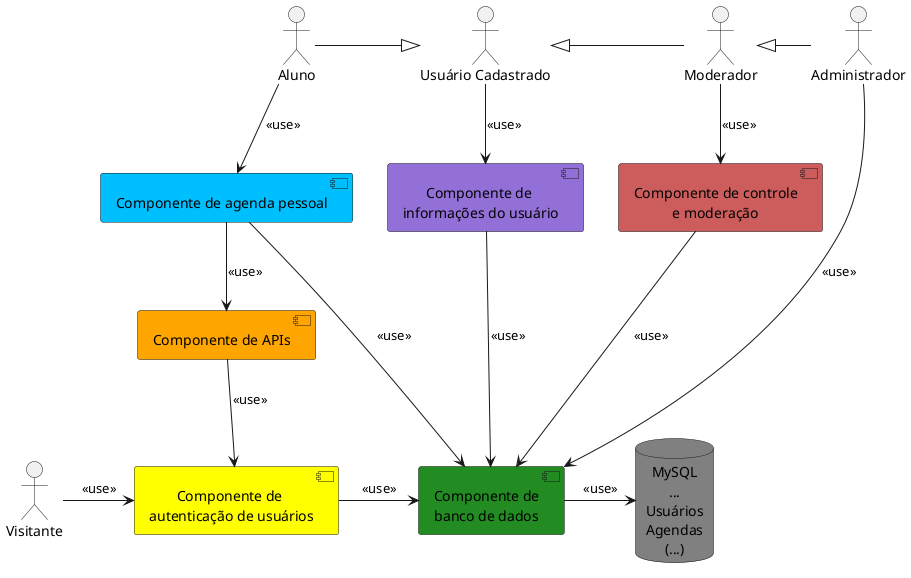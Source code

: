 @startuml
/'
https://plantuml.com/component-diagram
'/

skinparam defaultTextAlignment center

[Componente de \nautenticação de usuários] as user_comp #Yellow
/'
Cadastrar-se a plataforma
Fazer Login
Gerenciar usuários
'/

[Componente de agenda pessoal] as user_panel_comp #DeepSkyBlue
/'
Organizar agenda pessoal
Visualizar informações e materiais colocados nas plataformas da graduação
'/

[Componente de \ninformações do usuário] as user_preferences_comp #MediumPurple
/'
Gerenciar disciplinas cadastradas
Configurar preferêcias na plataforma
Configurar dados do perfil pessoal
Seguir um usuário
'/

[Componente de\nbanco de dados] as database_comp #ForestGreen
/'
Gerenciar banco de dados 
'/

[Componente de controle\ne moderação] as control_comp #IndianRed
/'
Reportar conteúdo impŕoprio
Moderar informações e arquivos dos usuários
Estatísticas da plataforma  
'/

[Componente de APIs] as api_comp #Orange

database "MySQL\n...\nUsuários\nAgendas\n(...)" as app_database #Gray

database_comp -> app_database : <<use>>
user_comp -right-> database_comp : <<use>>
user_panel_comp --> database_comp : <<use>>
user_panel_comp --> api_comp : <<use>>
user_preferences_comp ---> database_comp : <<use>>
control_comp ---> database_comp : <<use>>
api_comp --> user_comp : <<use>>


actor Aluno as student
actor "Usuário Cadastrado" as registered_user
actor "Moderador" as moderator
actor "Administrador" as admin
actor "Visitante" as guest
student --> user_panel_comp : <<use>>
student -|> registered_user
registered_user --> user_preferences_comp : <<use>>
moderator --> control_comp : <<use>>
moderator -left-|> registered_user
admin ----> database_comp : <<use>>
admin -left-|> moderator
guest -> user_comp : <<use>>



' note "LISTA DE OBRIGAÇÕES DO COMPONENTE...\n\
' \n...DE PAINEL DE USUÁRIO:\n\
' - Operações de organização da agenda\n\
' - Exibição adequada das informações coletadas \n pelas APIs em sites de disciplinas da graduação\n\
' \n...DE CONFIGURAÇÃO/PERSONALIZAÇÃO:\n\
' - Gerenciamento das disciplinas \n de interesse do usuário\n\
' - Configurações de preferêcias na plataforma, como \n notificações, temas, idioma, privacidade etc.\n\
' - Seguir (e deixar de seguir) um usuário\n\
' \n...DE APIs:\n\
' - Coleta de informações dos sites de disciplinas\n\
' \n...CONTROLE E MODERAÇÃO:\n\
' - Reportar e moderar conteúdo impróprio\n\
' - Visualização da estatísticas da plataforma\n\
' - Gerenciamento de contas inválidas\n\
' \n...DE USUÁRIO:\n\
' - Criação/cadastro de usuários\n\
' - Autenticação na plataforma e nas APIs (hashes/tokens de acesso)\n\
' \n...DO BANCO DE DADOS:\n\
' - Armazenamento relacional dos dados de usuários, agendas, eventos etc.\n\
' - Atualizações nos dados armazenados\n\
' - Recuperação de dados (garantia da integridade)\n\
' " as comp_duties_list

@endum